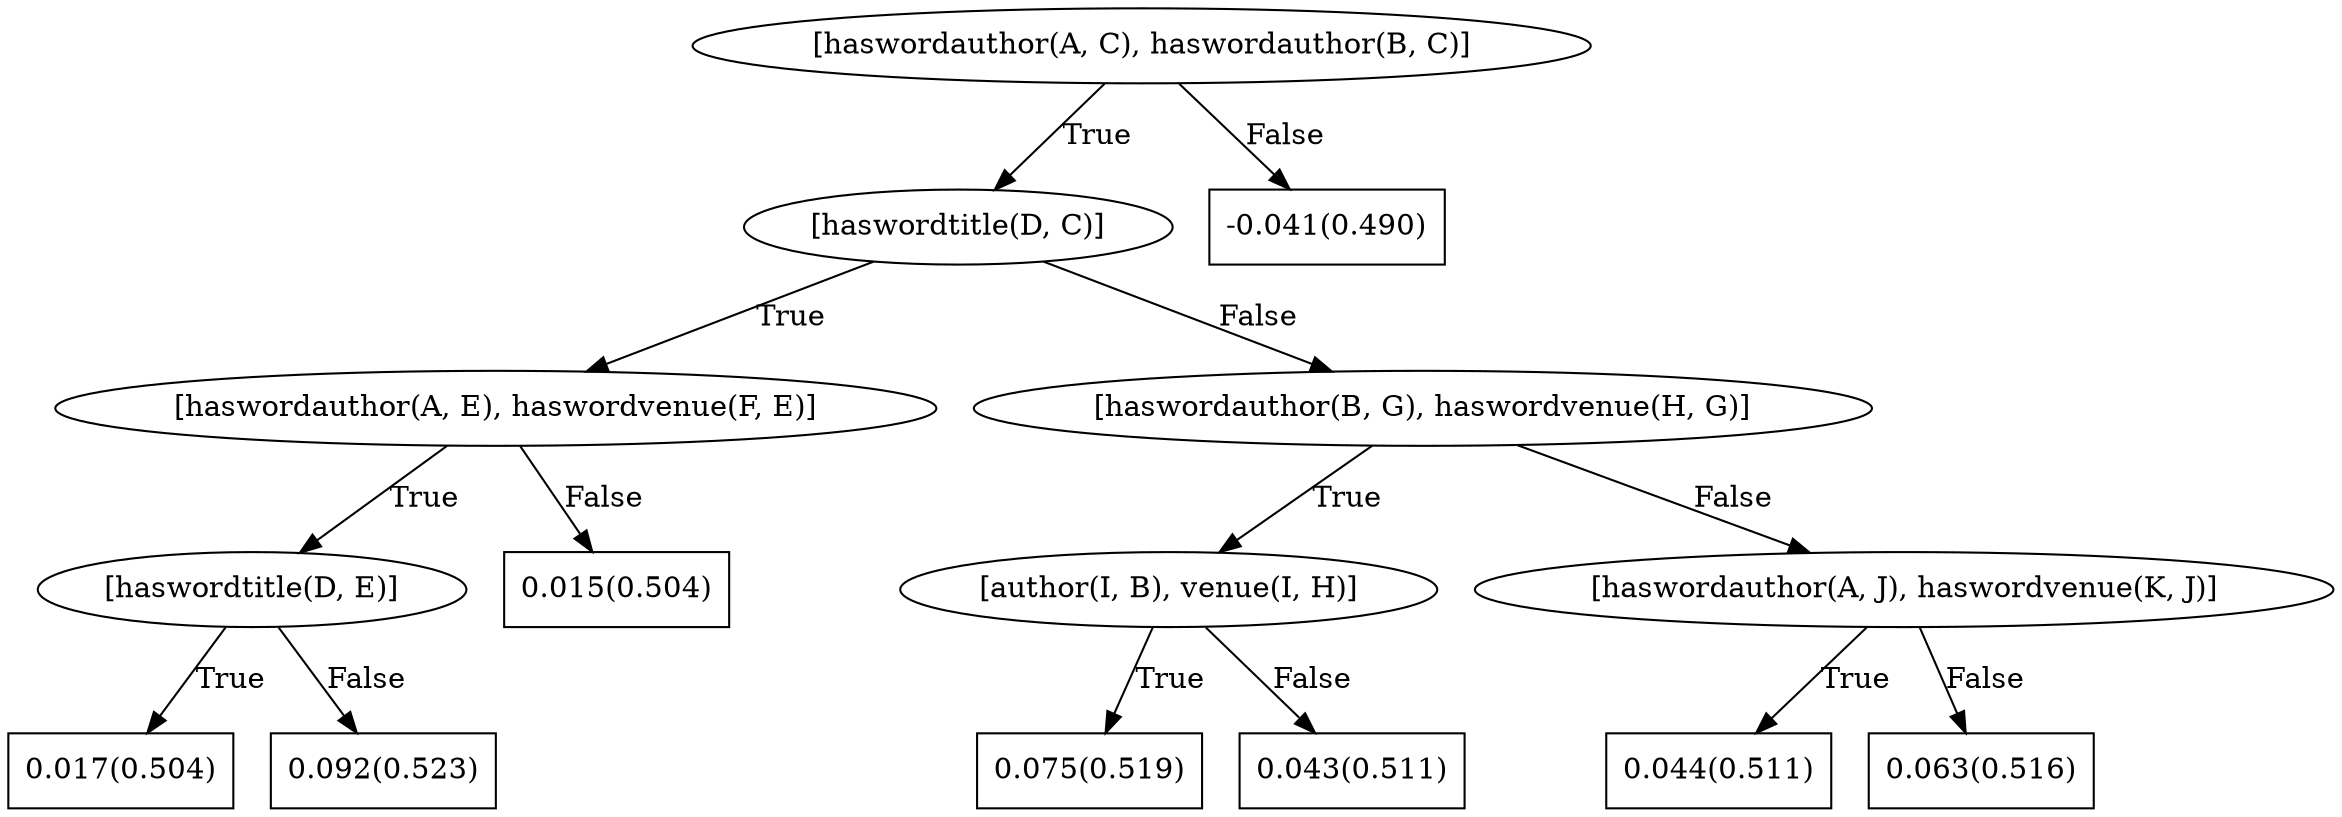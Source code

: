 digraph G{ 
1[label = "[haswordauthor(A, C), haswordauthor(B, C)]"];
1 -> 2[label="True"];
1 -> 3[label="False"];
2[label = "[haswordtitle(D, C)]"];
2 -> 4[label="True"];
2 -> 5[label="False"];
4[label = "[haswordauthor(A, E), haswordvenue(F, E)]"];
4 -> 6[label="True"];
4 -> 7[label="False"];
6[label = "[haswordtitle(D, E)]"];
6 -> 8[label="True"];
6 -> 9[label="False"];
8[shape = box,label = "0.017(0.504)"];
9[shape = box,label = "0.092(0.523)"];
7[shape = box,label = "0.015(0.504)"];
5[label = "[haswordauthor(B, G), haswordvenue(H, G)]"];
5 -> 10[label="True"];
5 -> 11[label="False"];
10[label = "[author(I, B), venue(I, H)]"];
10 -> 12[label="True"];
10 -> 13[label="False"];
12[shape = box,label = "0.075(0.519)"];
13[shape = box,label = "0.043(0.511)"];
11[label = "[haswordauthor(A, J), haswordvenue(K, J)]"];
11 -> 14[label="True"];
11 -> 15[label="False"];
14[shape = box,label = "0.044(0.511)"];
15[shape = box,label = "0.063(0.516)"];
3[shape = box,label = "-0.041(0.490)"];
}
